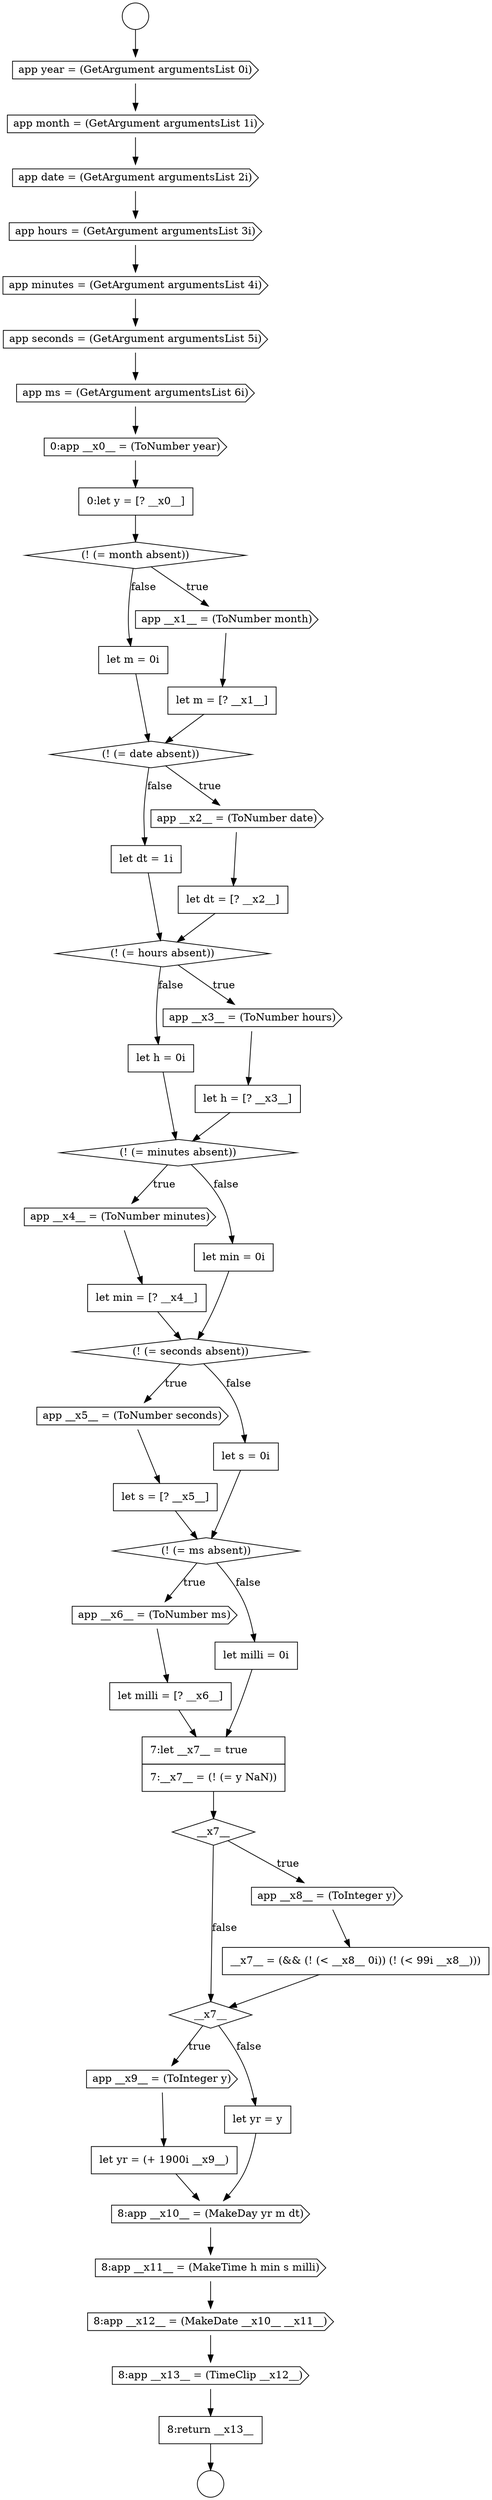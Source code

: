 digraph {
  node12148 [shape=none, margin=0, label=<<font color="black">
    <table border="0" cellborder="1" cellspacing="0" cellpadding="10">
      <tr><td align="left">let s = [? __x5__]</td></tr>
    </table>
  </font>> color="black" fillcolor="white" style=filled]
  node12129 [shape=none, margin=0, label=<<font color="black">
    <table border="0" cellborder="1" cellspacing="0" cellpadding="10">
      <tr><td align="left">0:let y = [? __x0__]</td></tr>
    </table>
  </font>> color="black" fillcolor="white" style=filled]
  node12141 [shape=none, margin=0, label=<<font color="black">
    <table border="0" cellborder="1" cellspacing="0" cellpadding="10">
      <tr><td align="left">let h = 0i</td></tr>
    </table>
  </font>> color="black" fillcolor="white" style=filled]
  node12137 [shape=none, margin=0, label=<<font color="black">
    <table border="0" cellborder="1" cellspacing="0" cellpadding="10">
      <tr><td align="left">let dt = 1i</td></tr>
    </table>
  </font>> color="black" fillcolor="white" style=filled]
  node12133 [shape=none, margin=0, label=<<font color="black">
    <table border="0" cellborder="1" cellspacing="0" cellpadding="10">
      <tr><td align="left">let m = 0i</td></tr>
    </table>
  </font>> color="black" fillcolor="white" style=filled]
  node12159 [shape=cds, label=<<font color="black">app __x9__ = (ToInteger y)</font>> color="black" fillcolor="white" style=filled]
  node12147 [shape=cds, label=<<font color="black">app __x5__ = (ToNumber seconds)</font>> color="black" fillcolor="white" style=filled]
  node12142 [shape=diamond, label=<<font color="black">(! (= minutes absent))</font>> color="black" fillcolor="white" style=filled]
  node12151 [shape=cds, label=<<font color="black">app __x6__ = (ToNumber ms)</font>> color="black" fillcolor="white" style=filled]
  node12123 [shape=cds, label=<<font color="black">app date = (GetArgument argumentsList 2i)</font>> color="black" fillcolor="white" style=filled]
  node12143 [shape=cds, label=<<font color="black">app __x4__ = (ToNumber minutes)</font>> color="black" fillcolor="white" style=filled]
  node12135 [shape=cds, label=<<font color="black">app __x2__ = (ToNumber date)</font>> color="black" fillcolor="white" style=filled]
  node12139 [shape=cds, label=<<font color="black">app __x3__ = (ToNumber hours)</font>> color="black" fillcolor="white" style=filled]
  node12121 [shape=cds, label=<<font color="black">app year = (GetArgument argumentsList 0i)</font>> color="black" fillcolor="white" style=filled]
  node12149 [shape=none, margin=0, label=<<font color="black">
    <table border="0" cellborder="1" cellspacing="0" cellpadding="10">
      <tr><td align="left">let s = 0i</td></tr>
    </table>
  </font>> color="black" fillcolor="white" style=filled]
  node12126 [shape=cds, label=<<font color="black">app seconds = (GetArgument argumentsList 5i)</font>> color="black" fillcolor="white" style=filled]
  node12158 [shape=diamond, label=<<font color="black">__x7__</font>> color="black" fillcolor="white" style=filled]
  node12165 [shape=cds, label=<<font color="black">8:app __x13__ = (TimeClip __x12__)</font>> color="black" fillcolor="white" style=filled]
  node12122 [shape=cds, label=<<font color="black">app month = (GetArgument argumentsList 1i)</font>> color="black" fillcolor="white" style=filled]
  node12154 [shape=none, margin=0, label=<<font color="black">
    <table border="0" cellborder="1" cellspacing="0" cellpadding="10">
      <tr><td align="left">7:let __x7__ = true</td></tr>
      <tr><td align="left">7:__x7__ = (! (= y NaN))</td></tr>
    </table>
  </font>> color="black" fillcolor="white" style=filled]
  node12161 [shape=none, margin=0, label=<<font color="black">
    <table border="0" cellborder="1" cellspacing="0" cellpadding="10">
      <tr><td align="left">let yr = y</td></tr>
    </table>
  </font>> color="black" fillcolor="white" style=filled]
  node12132 [shape=none, margin=0, label=<<font color="black">
    <table border="0" cellborder="1" cellspacing="0" cellpadding="10">
      <tr><td align="left">let m = [? __x1__]</td></tr>
    </table>
  </font>> color="black" fillcolor="white" style=filled]
  node12127 [shape=cds, label=<<font color="black">app ms = (GetArgument argumentsList 6i)</font>> color="black" fillcolor="white" style=filled]
  node12164 [shape=cds, label=<<font color="black">8:app __x12__ = (MakeDate __x10__ __x11__)</font>> color="black" fillcolor="white" style=filled]
  node12138 [shape=diamond, label=<<font color="black">(! (= hours absent))</font>> color="black" fillcolor="white" style=filled]
  node12155 [shape=diamond, label=<<font color="black">__x7__</font>> color="black" fillcolor="white" style=filled]
  node12119 [shape=circle label=" " color="black" fillcolor="white" style=filled]
  node12128 [shape=cds, label=<<font color="black">0:app __x0__ = (ToNumber year)</font>> color="black" fillcolor="white" style=filled]
  node12146 [shape=diamond, label=<<font color="black">(! (= seconds absent))</font>> color="black" fillcolor="white" style=filled]
  node12131 [shape=cds, label=<<font color="black">app __x1__ = (ToNumber month)</font>> color="black" fillcolor="white" style=filled]
  node12136 [shape=none, margin=0, label=<<font color="black">
    <table border="0" cellborder="1" cellspacing="0" cellpadding="10">
      <tr><td align="left">let dt = [? __x2__]</td></tr>
    </table>
  </font>> color="black" fillcolor="white" style=filled]
  node12120 [shape=circle label=" " color="black" fillcolor="white" style=filled]
  node12156 [shape=cds, label=<<font color="black">app __x8__ = (ToInteger y)</font>> color="black" fillcolor="white" style=filled]
  node12124 [shape=cds, label=<<font color="black">app hours = (GetArgument argumentsList 3i)</font>> color="black" fillcolor="white" style=filled]
  node12160 [shape=none, margin=0, label=<<font color="black">
    <table border="0" cellborder="1" cellspacing="0" cellpadding="10">
      <tr><td align="left">let yr = (+ 1900i __x9__)</td></tr>
    </table>
  </font>> color="black" fillcolor="white" style=filled]
  node12150 [shape=diamond, label=<<font color="black">(! (= ms absent))</font>> color="black" fillcolor="white" style=filled]
  node12163 [shape=cds, label=<<font color="black">8:app __x11__ = (MakeTime h min s milli)</font>> color="black" fillcolor="white" style=filled]
  node12145 [shape=none, margin=0, label=<<font color="black">
    <table border="0" cellborder="1" cellspacing="0" cellpadding="10">
      <tr><td align="left">let min = 0i</td></tr>
    </table>
  </font>> color="black" fillcolor="white" style=filled]
  node12130 [shape=diamond, label=<<font color="black">(! (= month absent))</font>> color="black" fillcolor="white" style=filled]
  node12157 [shape=none, margin=0, label=<<font color="black">
    <table border="0" cellborder="1" cellspacing="0" cellpadding="10">
      <tr><td align="left">__x7__ = (&amp;&amp; (! (&lt; __x8__ 0i)) (! (&lt; 99i __x8__)))</td></tr>
    </table>
  </font>> color="black" fillcolor="white" style=filled]
  node12166 [shape=none, margin=0, label=<<font color="black">
    <table border="0" cellborder="1" cellspacing="0" cellpadding="10">
      <tr><td align="left">8:return __x13__</td></tr>
    </table>
  </font>> color="black" fillcolor="white" style=filled]
  node12152 [shape=none, margin=0, label=<<font color="black">
    <table border="0" cellborder="1" cellspacing="0" cellpadding="10">
      <tr><td align="left">let milli = [? __x6__]</td></tr>
    </table>
  </font>> color="black" fillcolor="white" style=filled]
  node12125 [shape=cds, label=<<font color="black">app minutes = (GetArgument argumentsList 4i)</font>> color="black" fillcolor="white" style=filled]
  node12153 [shape=none, margin=0, label=<<font color="black">
    <table border="0" cellborder="1" cellspacing="0" cellpadding="10">
      <tr><td align="left">let milli = 0i</td></tr>
    </table>
  </font>> color="black" fillcolor="white" style=filled]
  node12162 [shape=cds, label=<<font color="black">8:app __x10__ = (MakeDay yr m dt)</font>> color="black" fillcolor="white" style=filled]
  node12140 [shape=none, margin=0, label=<<font color="black">
    <table border="0" cellborder="1" cellspacing="0" cellpadding="10">
      <tr><td align="left">let h = [? __x3__]</td></tr>
    </table>
  </font>> color="black" fillcolor="white" style=filled]
  node12134 [shape=diamond, label=<<font color="black">(! (= date absent))</font>> color="black" fillcolor="white" style=filled]
  node12144 [shape=none, margin=0, label=<<font color="black">
    <table border="0" cellborder="1" cellspacing="0" cellpadding="10">
      <tr><td align="left">let min = [? __x4__]</td></tr>
    </table>
  </font>> color="black" fillcolor="white" style=filled]
  node12165 -> node12166 [ color="black"]
  node12138 -> node12139 [label=<<font color="black">true</font>> color="black"]
  node12138 -> node12141 [label=<<font color="black">false</font>> color="black"]
  node12140 -> node12142 [ color="black"]
  node12134 -> node12135 [label=<<font color="black">true</font>> color="black"]
  node12134 -> node12137 [label=<<font color="black">false</font>> color="black"]
  node12155 -> node12156 [label=<<font color="black">true</font>> color="black"]
  node12155 -> node12158 [label=<<font color="black">false</font>> color="black"]
  node12135 -> node12136 [ color="black"]
  node12121 -> node12122 [ color="black"]
  node12119 -> node12121 [ color="black"]
  node12154 -> node12155 [ color="black"]
  node12123 -> node12124 [ color="black"]
  node12139 -> node12140 [ color="black"]
  node12148 -> node12150 [ color="black"]
  node12132 -> node12134 [ color="black"]
  node12128 -> node12129 [ color="black"]
  node12129 -> node12130 [ color="black"]
  node12130 -> node12131 [label=<<font color="black">true</font>> color="black"]
  node12130 -> node12133 [label=<<font color="black">false</font>> color="black"]
  node12160 -> node12162 [ color="black"]
  node12133 -> node12134 [ color="black"]
  node12146 -> node12147 [label=<<font color="black">true</font>> color="black"]
  node12146 -> node12149 [label=<<font color="black">false</font>> color="black"]
  node12157 -> node12158 [ color="black"]
  node12145 -> node12146 [ color="black"]
  node12144 -> node12146 [ color="black"]
  node12131 -> node12132 [ color="black"]
  node12151 -> node12152 [ color="black"]
  node12141 -> node12142 [ color="black"]
  node12126 -> node12127 [ color="black"]
  node12161 -> node12162 [ color="black"]
  node12125 -> node12126 [ color="black"]
  node12162 -> node12163 [ color="black"]
  node12156 -> node12157 [ color="black"]
  node12158 -> node12159 [label=<<font color="black">true</font>> color="black"]
  node12158 -> node12161 [label=<<font color="black">false</font>> color="black"]
  node12127 -> node12128 [ color="black"]
  node12149 -> node12150 [ color="black"]
  node12159 -> node12160 [ color="black"]
  node12142 -> node12143 [label=<<font color="black">true</font>> color="black"]
  node12142 -> node12145 [label=<<font color="black">false</font>> color="black"]
  node12124 -> node12125 [ color="black"]
  node12150 -> node12151 [label=<<font color="black">true</font>> color="black"]
  node12150 -> node12153 [label=<<font color="black">false</font>> color="black"]
  node12152 -> node12154 [ color="black"]
  node12137 -> node12138 [ color="black"]
  node12153 -> node12154 [ color="black"]
  node12163 -> node12164 [ color="black"]
  node12166 -> node12120 [ color="black"]
  node12164 -> node12165 [ color="black"]
  node12143 -> node12144 [ color="black"]
  node12147 -> node12148 [ color="black"]
  node12122 -> node12123 [ color="black"]
  node12136 -> node12138 [ color="black"]
}
